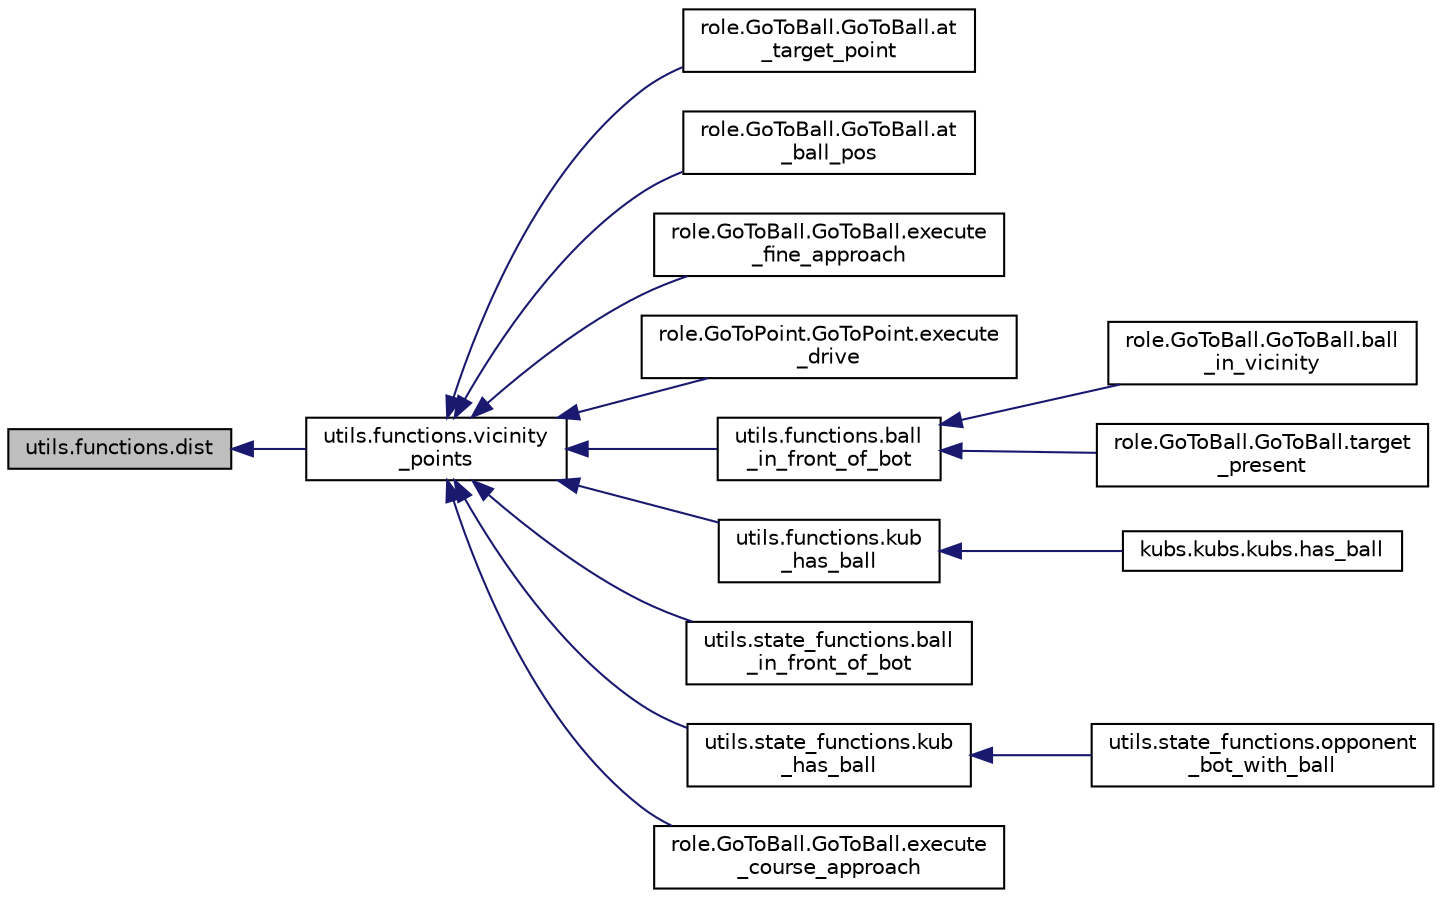 digraph "utils.functions.dist"
{
 // INTERACTIVE_SVG=YES
  edge [fontname="Helvetica",fontsize="10",labelfontname="Helvetica",labelfontsize="10"];
  node [fontname="Helvetica",fontsize="10",shape=record];
  rankdir="LR";
  Node1 [label="utils.functions.dist",height=0.2,width=0.4,color="black", fillcolor="grey75", style="filled", fontcolor="black"];
  Node1 -> Node2 [dir="back",color="midnightblue",fontsize="10",style="solid",fontname="Helvetica"];
  Node2 [label="utils.functions.vicinity\l_points",height=0.2,width=0.4,color="black", fillcolor="white", style="filled",URL="$d6/d83/namespaceutils_1_1math__functions.html#add6f7ce093f2084ecc440852873cbf79"];
  Node2 -> Node3 [dir="back",color="midnightblue",fontsize="10",style="solid",fontname="Helvetica"];
  Node3 [label="role.GoToBall.GoToBall.at\l_target_point",height=0.2,width=0.4,color="black", fillcolor="white", style="filled",URL="$d9/d1f/classrole_1_1_go_to_ball_1_1_go_to_ball.html#a6758eafc1956d762a455f779d712fe4c"];
  Node2 -> Node4 [dir="back",color="midnightblue",fontsize="10",style="solid",fontname="Helvetica"];
  Node4 [label="role.GoToBall.GoToBall.at\l_ball_pos",height=0.2,width=0.4,color="black", fillcolor="white", style="filled",URL="$d9/d1f/classrole_1_1_go_to_ball_1_1_go_to_ball.html#a0d347fb8d2c5d6d06d4a9f9e0c63eaa6"];
  Node2 -> Node5 [dir="back",color="midnightblue",fontsize="10",style="solid",fontname="Helvetica"];
  Node5 [label="role.GoToBall.GoToBall.execute\l_fine_approach",height=0.2,width=0.4,color="black", fillcolor="white", style="filled",URL="$d9/d1f/classrole_1_1_go_to_ball_1_1_go_to_ball.html#a4d0de5845e879a9b3eedb52a6d59a275"];
  Node2 -> Node6 [dir="back",color="midnightblue",fontsize="10",style="solid",fontname="Helvetica"];
  Node6 [label="role.GoToPoint.GoToPoint.execute\l_drive",height=0.2,width=0.4,color="black", fillcolor="white", style="filled",URL="$d9/dc3/classrole_1_1_go_to_point_1_1_go_to_point.html#ab967212b425ba932806b5fdfe20f73ae"];
  Node2 -> Node7 [dir="back",color="midnightblue",fontsize="10",style="solid",fontname="Helvetica"];
  Node7 [label="utils.functions.ball\l_in_front_of_bot",height=0.2,width=0.4,color="black", fillcolor="white", style="filled",URL="$d6/d83/namespaceutils_1_1math__functions.html#ab3756fe975dad88ebba7fc70cdcaa855"];
  Node7 -> Node8 [dir="back",color="midnightblue",fontsize="10",style="solid",fontname="Helvetica"];
  Node8 [label="role.GoToBall.GoToBall.ball\l_in_vicinity",height=0.2,width=0.4,color="black", fillcolor="white", style="filled",URL="$d9/d1f/classrole_1_1_go_to_ball_1_1_go_to_ball.html#a443ba3ceb1202fa7b9ab10602e33ff90"];
  Node7 -> Node9 [dir="back",color="midnightblue",fontsize="10",style="solid",fontname="Helvetica"];
  Node9 [label="role.GoToBall.GoToBall.target\l_present",height=0.2,width=0.4,color="black", fillcolor="white", style="filled",URL="$d9/d1f/classrole_1_1_go_to_ball_1_1_go_to_ball.html#aab2a079a5139b8c17cfd9013ea5115f5"];
  Node2 -> Node10 [dir="back",color="midnightblue",fontsize="10",style="solid",fontname="Helvetica"];
  Node10 [label="utils.functions.kub\l_has_ball",height=0.2,width=0.4,color="black", fillcolor="white", style="filled",URL="$d6/d83/namespaceutils_1_1math__functions.html#adba90d0edfd3bde525bcec58f3323fae"];
  Node10 -> Node11 [dir="back",color="midnightblue",fontsize="10",style="solid",fontname="Helvetica"];
  Node11 [label="kubs.kubs.kubs.has_ball",height=0.2,width=0.4,color="black", fillcolor="white", style="filled",URL="$d3/d60/classkubs_1_1kubs_1_1kubs.html#af92a5e0126814b63829a039c730efdb5"];
  Node2 -> Node12 [dir="back",color="midnightblue",fontsize="10",style="solid",fontname="Helvetica"];
  Node12 [label="utils.state_functions.ball\l_in_front_of_bot",height=0.2,width=0.4,color="black", fillcolor="white", style="filled",URL="$d9/d09/namespaceutils_1_1state__functions.html#a3e5d310aad4406dba76e779c829930eb"];
  Node2 -> Node13 [dir="back",color="midnightblue",fontsize="10",style="solid",fontname="Helvetica"];
  Node13 [label="utils.state_functions.kub\l_has_ball",height=0.2,width=0.4,color="black", fillcolor="white", style="filled",URL="$d9/d09/namespaceutils_1_1state__functions.html#a882c3bfc960c8181d169449e6fa48ca8"];
  Node13 -> Node14 [dir="back",color="midnightblue",fontsize="10",style="solid",fontname="Helvetica"];
  Node14 [label="utils.state_functions.opponent\l_bot_with_ball",height=0.2,width=0.4,color="black", fillcolor="white", style="filled",URL="$d9/d09/namespaceutils_1_1state__functions.html#a7933000cb7212a0e498159db395e5e17",tooltip="Check if opponent team has ball based on distance and angle of opponent bot. "];
  Node2 -> Node15 [dir="back",color="midnightblue",fontsize="10",style="solid",fontname="Helvetica"];
  Node15 [label="role.GoToBall.GoToBall.execute\l_course_approach",height=0.2,width=0.4,color="black", fillcolor="white", style="filled",URL="$d9/d1f/classrole_1_1_go_to_ball_1_1_go_to_ball.html#a974782ebaf277c2635a6e69f3aefcfd6"];
}
